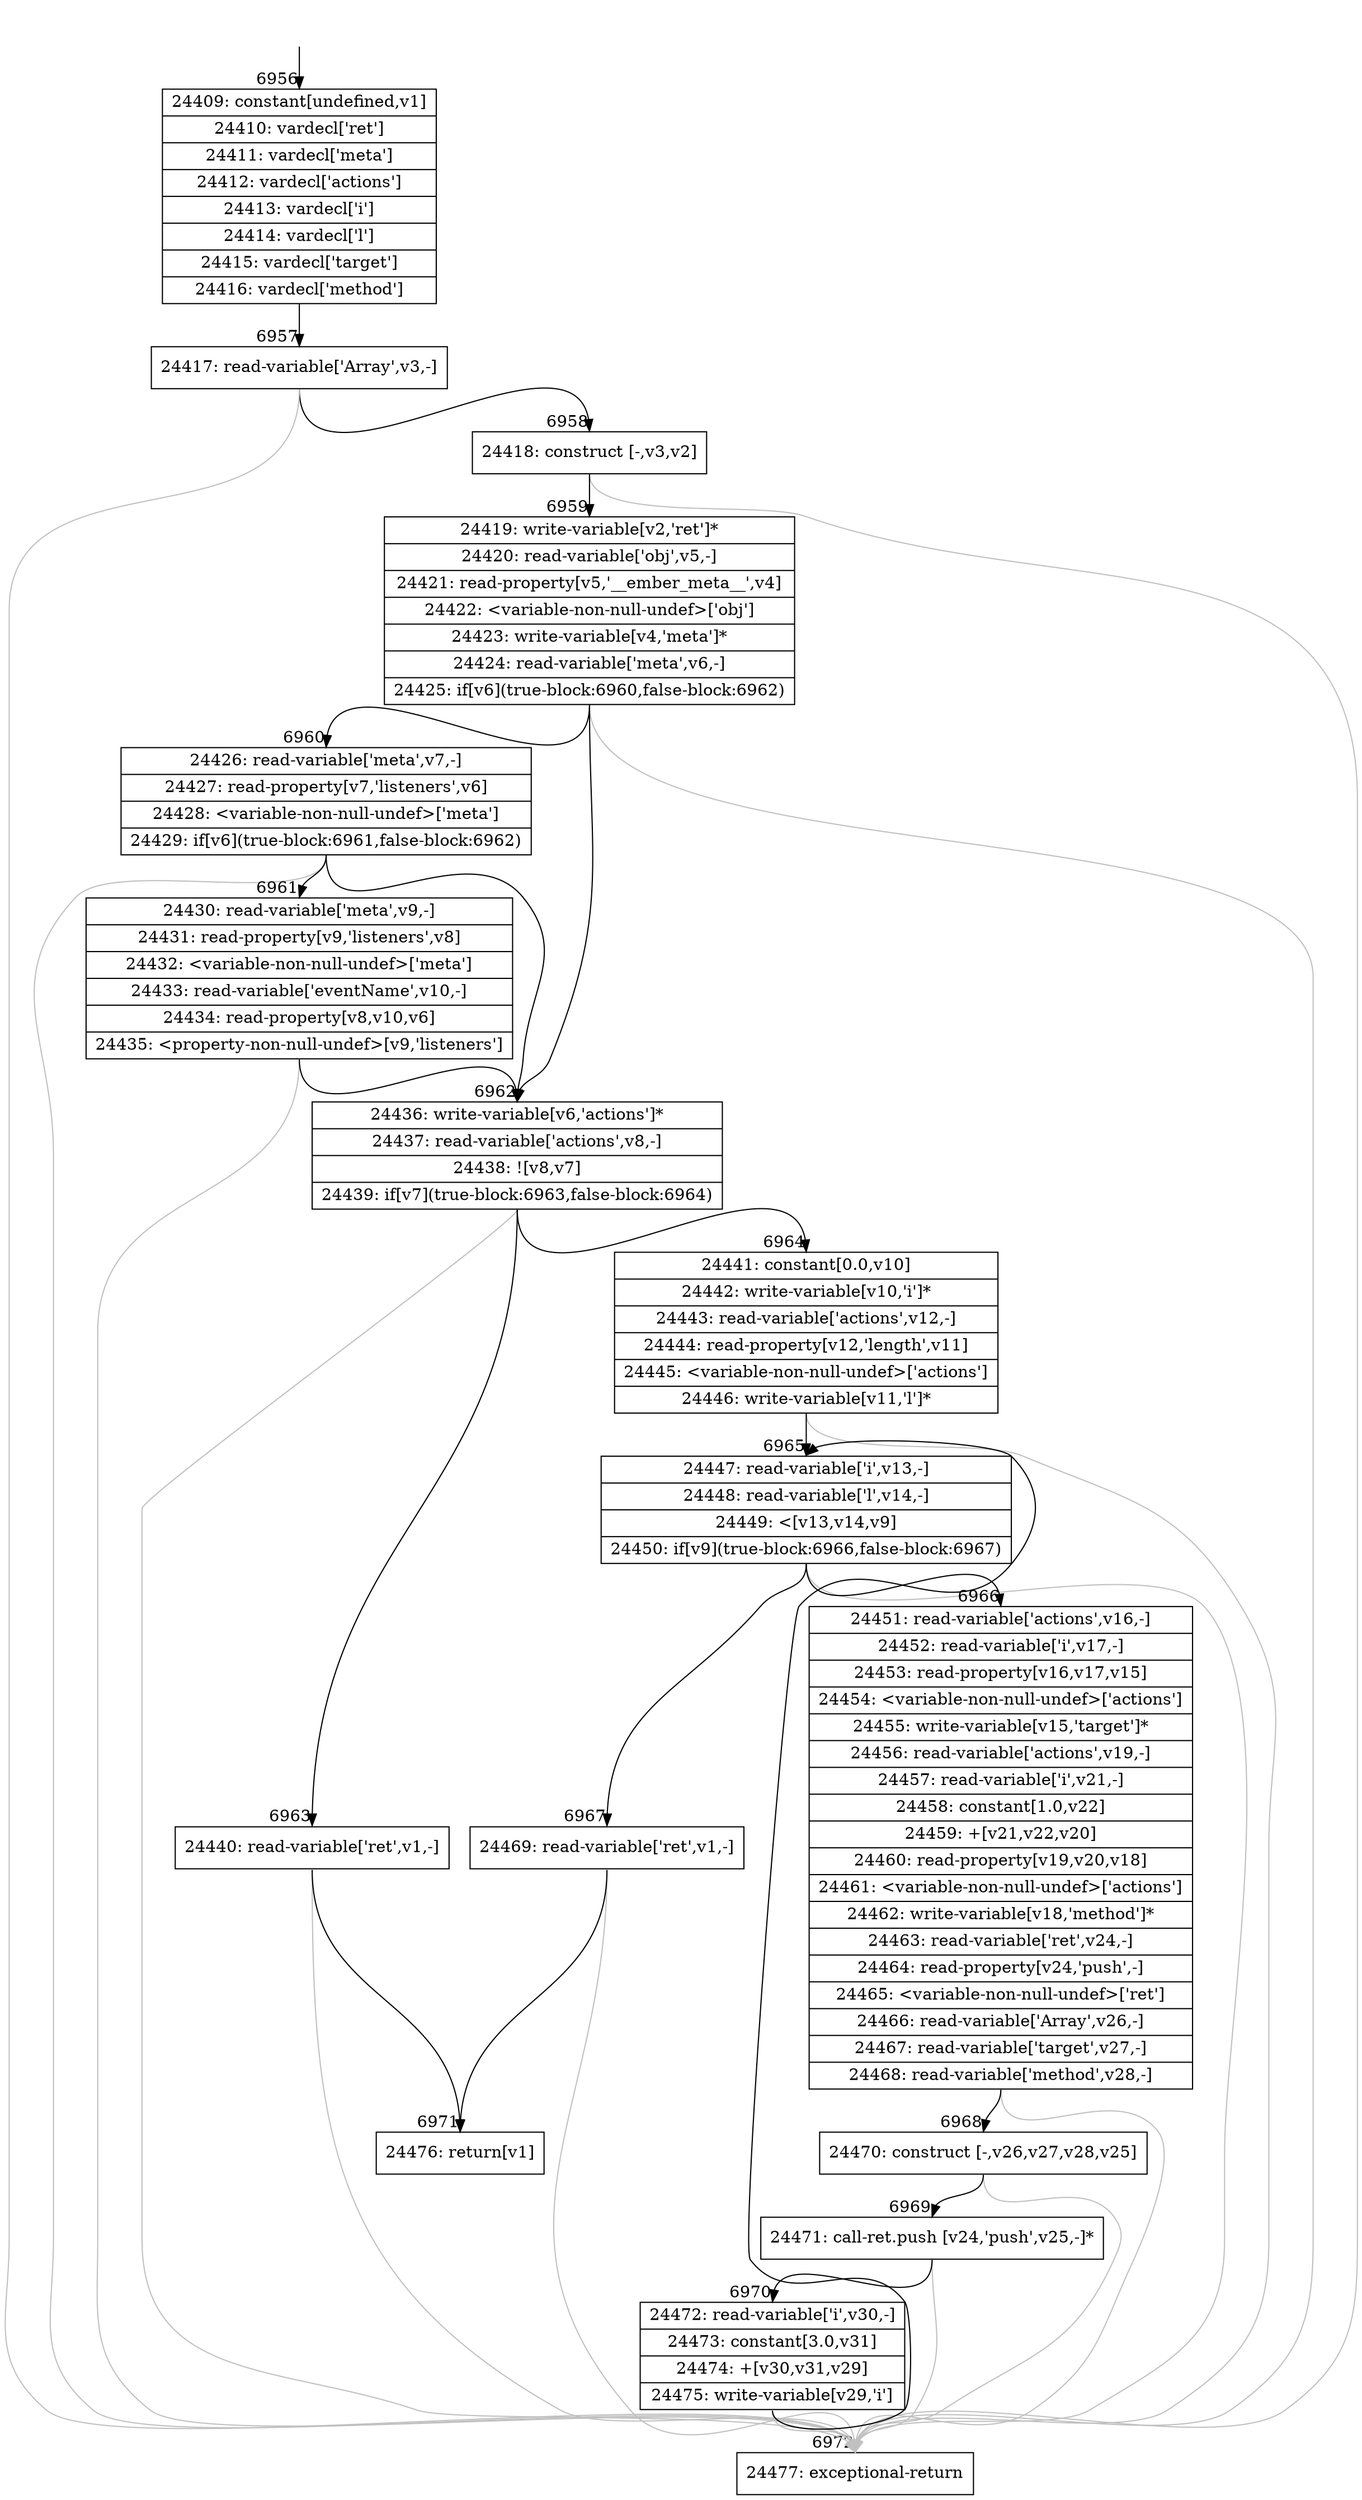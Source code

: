 digraph {
rankdir="TD"
BB_entry572[shape=none,label=""];
BB_entry572 -> BB6956 [tailport=s, headport=n, headlabel="    6956"]
BB6956 [shape=record label="{24409: constant[undefined,v1]|24410: vardecl['ret']|24411: vardecl['meta']|24412: vardecl['actions']|24413: vardecl['i']|24414: vardecl['l']|24415: vardecl['target']|24416: vardecl['method']}" ] 
BB6956 -> BB6957 [tailport=s, headport=n, headlabel="      6957"]
BB6957 [shape=record label="{24417: read-variable['Array',v3,-]}" ] 
BB6957 -> BB6958 [tailport=s, headport=n, headlabel="      6958"]
BB6957 -> BB6972 [tailport=s, headport=n, color=gray, headlabel="      6972"]
BB6958 [shape=record label="{24418: construct [-,v3,v2]}" ] 
BB6958 -> BB6959 [tailport=s, headport=n, headlabel="      6959"]
BB6958 -> BB6972 [tailport=s, headport=n, color=gray]
BB6959 [shape=record label="{24419: write-variable[v2,'ret']*|24420: read-variable['obj',v5,-]|24421: read-property[v5,'__ember_meta__',v4]|24422: \<variable-non-null-undef\>['obj']|24423: write-variable[v4,'meta']*|24424: read-variable['meta',v6,-]|24425: if[v6](true-block:6960,false-block:6962)}" ] 
BB6959 -> BB6962 [tailport=s, headport=n, headlabel="      6962"]
BB6959 -> BB6960 [tailport=s, headport=n, headlabel="      6960"]
BB6959 -> BB6972 [tailport=s, headport=n, color=gray]
BB6960 [shape=record label="{24426: read-variable['meta',v7,-]|24427: read-property[v7,'listeners',v6]|24428: \<variable-non-null-undef\>['meta']|24429: if[v6](true-block:6961,false-block:6962)}" ] 
BB6960 -> BB6962 [tailport=s, headport=n]
BB6960 -> BB6961 [tailport=s, headport=n, headlabel="      6961"]
BB6960 -> BB6972 [tailport=s, headport=n, color=gray]
BB6961 [shape=record label="{24430: read-variable['meta',v9,-]|24431: read-property[v9,'listeners',v8]|24432: \<variable-non-null-undef\>['meta']|24433: read-variable['eventName',v10,-]|24434: read-property[v8,v10,v6]|24435: \<property-non-null-undef\>[v9,'listeners']}" ] 
BB6961 -> BB6962 [tailport=s, headport=n]
BB6961 -> BB6972 [tailport=s, headport=n, color=gray]
BB6962 [shape=record label="{24436: write-variable[v6,'actions']*|24437: read-variable['actions',v8,-]|24438: ![v8,v7]|24439: if[v7](true-block:6963,false-block:6964)}" ] 
BB6962 -> BB6963 [tailport=s, headport=n, headlabel="      6963"]
BB6962 -> BB6964 [tailport=s, headport=n, headlabel="      6964"]
BB6962 -> BB6972 [tailport=s, headport=n, color=gray]
BB6963 [shape=record label="{24440: read-variable['ret',v1,-]}" ] 
BB6963 -> BB6971 [tailport=s, headport=n, headlabel="      6971"]
BB6963 -> BB6972 [tailport=s, headport=n, color=gray]
BB6964 [shape=record label="{24441: constant[0.0,v10]|24442: write-variable[v10,'i']*|24443: read-variable['actions',v12,-]|24444: read-property[v12,'length',v11]|24445: \<variable-non-null-undef\>['actions']|24446: write-variable[v11,'l']*}" ] 
BB6964 -> BB6965 [tailport=s, headport=n, headlabel="      6965"]
BB6964 -> BB6972 [tailport=s, headport=n, color=gray]
BB6965 [shape=record label="{24447: read-variable['i',v13,-]|24448: read-variable['l',v14,-]|24449: \<[v13,v14,v9]|24450: if[v9](true-block:6966,false-block:6967)}" ] 
BB6965 -> BB6966 [tailport=s, headport=n, headlabel="      6966"]
BB6965 -> BB6967 [tailport=s, headport=n, headlabel="      6967"]
BB6965 -> BB6972 [tailport=s, headport=n, color=gray]
BB6966 [shape=record label="{24451: read-variable['actions',v16,-]|24452: read-variable['i',v17,-]|24453: read-property[v16,v17,v15]|24454: \<variable-non-null-undef\>['actions']|24455: write-variable[v15,'target']*|24456: read-variable['actions',v19,-]|24457: read-variable['i',v21,-]|24458: constant[1.0,v22]|24459: +[v21,v22,v20]|24460: read-property[v19,v20,v18]|24461: \<variable-non-null-undef\>['actions']|24462: write-variable[v18,'method']*|24463: read-variable['ret',v24,-]|24464: read-property[v24,'push',-]|24465: \<variable-non-null-undef\>['ret']|24466: read-variable['Array',v26,-]|24467: read-variable['target',v27,-]|24468: read-variable['method',v28,-]}" ] 
BB6966 -> BB6968 [tailport=s, headport=n, headlabel="      6968"]
BB6966 -> BB6972 [tailport=s, headport=n, color=gray]
BB6967 [shape=record label="{24469: read-variable['ret',v1,-]}" ] 
BB6967 -> BB6971 [tailport=s, headport=n]
BB6967 -> BB6972 [tailport=s, headport=n, color=gray]
BB6968 [shape=record label="{24470: construct [-,v26,v27,v28,v25]}" ] 
BB6968 -> BB6969 [tailport=s, headport=n, headlabel="      6969"]
BB6968 -> BB6972 [tailport=s, headport=n, color=gray]
BB6969 [shape=record label="{24471: call-ret.push [v24,'push',v25,-]*}" ] 
BB6969 -> BB6970 [tailport=s, headport=n, headlabel="      6970"]
BB6969 -> BB6972 [tailport=s, headport=n, color=gray]
BB6970 [shape=record label="{24472: read-variable['i',v30,-]|24473: constant[3.0,v31]|24474: +[v30,v31,v29]|24475: write-variable[v29,'i']}" ] 
BB6970 -> BB6965 [tailport=s, headport=n]
BB6970 -> BB6972 [tailport=s, headport=n, color=gray]
BB6971 [shape=record label="{24476: return[v1]}" ] 
BB6972 [shape=record label="{24477: exceptional-return}" ] 
//#$~ 12941
}
